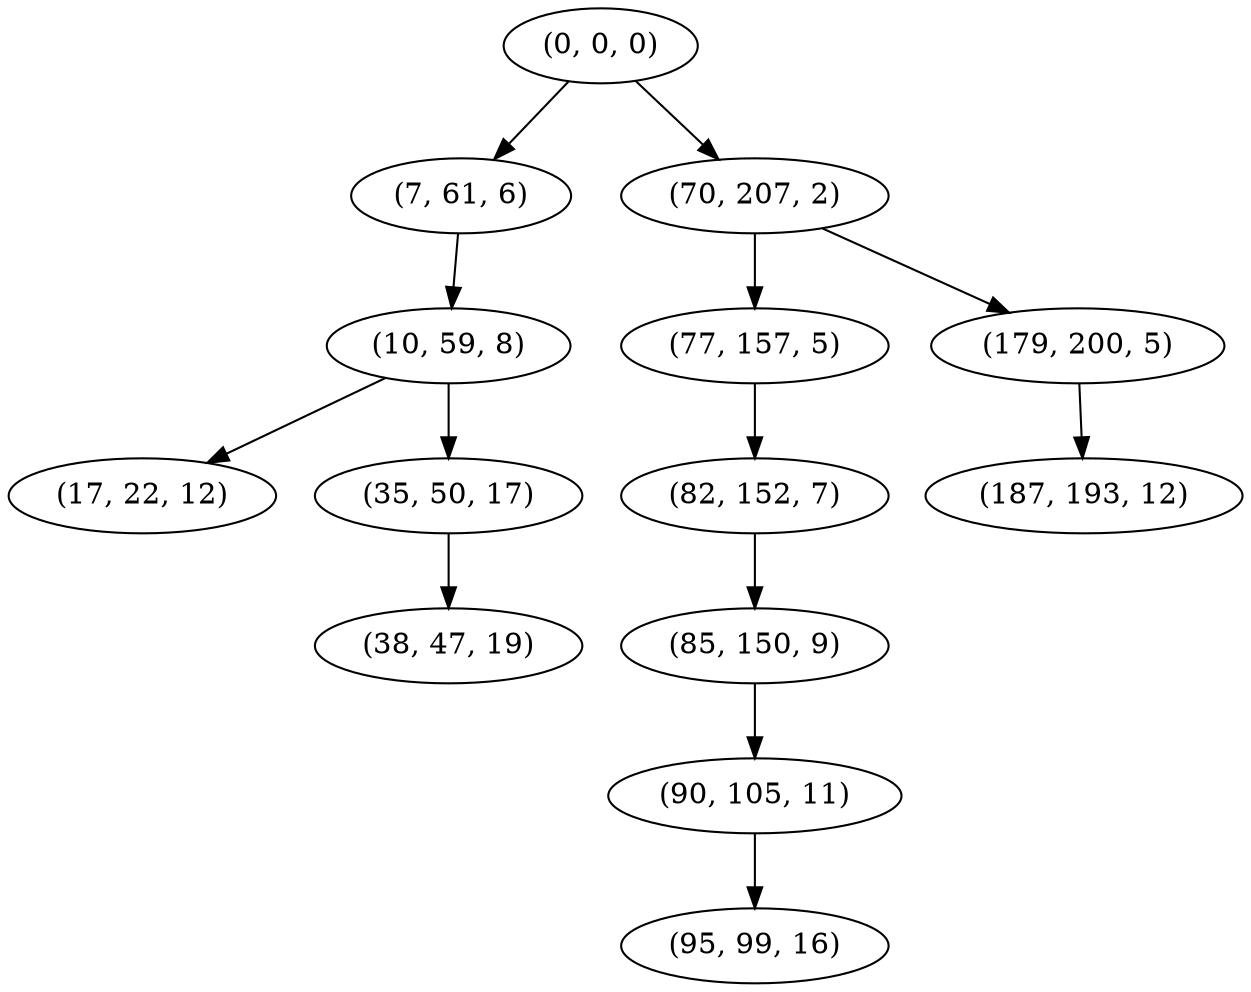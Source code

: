 digraph tree {
    "(0, 0, 0)";
    "(7, 61, 6)";
    "(10, 59, 8)";
    "(17, 22, 12)";
    "(35, 50, 17)";
    "(38, 47, 19)";
    "(70, 207, 2)";
    "(77, 157, 5)";
    "(82, 152, 7)";
    "(85, 150, 9)";
    "(90, 105, 11)";
    "(95, 99, 16)";
    "(179, 200, 5)";
    "(187, 193, 12)";
    "(0, 0, 0)" -> "(7, 61, 6)";
    "(0, 0, 0)" -> "(70, 207, 2)";
    "(7, 61, 6)" -> "(10, 59, 8)";
    "(10, 59, 8)" -> "(17, 22, 12)";
    "(10, 59, 8)" -> "(35, 50, 17)";
    "(35, 50, 17)" -> "(38, 47, 19)";
    "(70, 207, 2)" -> "(77, 157, 5)";
    "(70, 207, 2)" -> "(179, 200, 5)";
    "(77, 157, 5)" -> "(82, 152, 7)";
    "(82, 152, 7)" -> "(85, 150, 9)";
    "(85, 150, 9)" -> "(90, 105, 11)";
    "(90, 105, 11)" -> "(95, 99, 16)";
    "(179, 200, 5)" -> "(187, 193, 12)";
}
